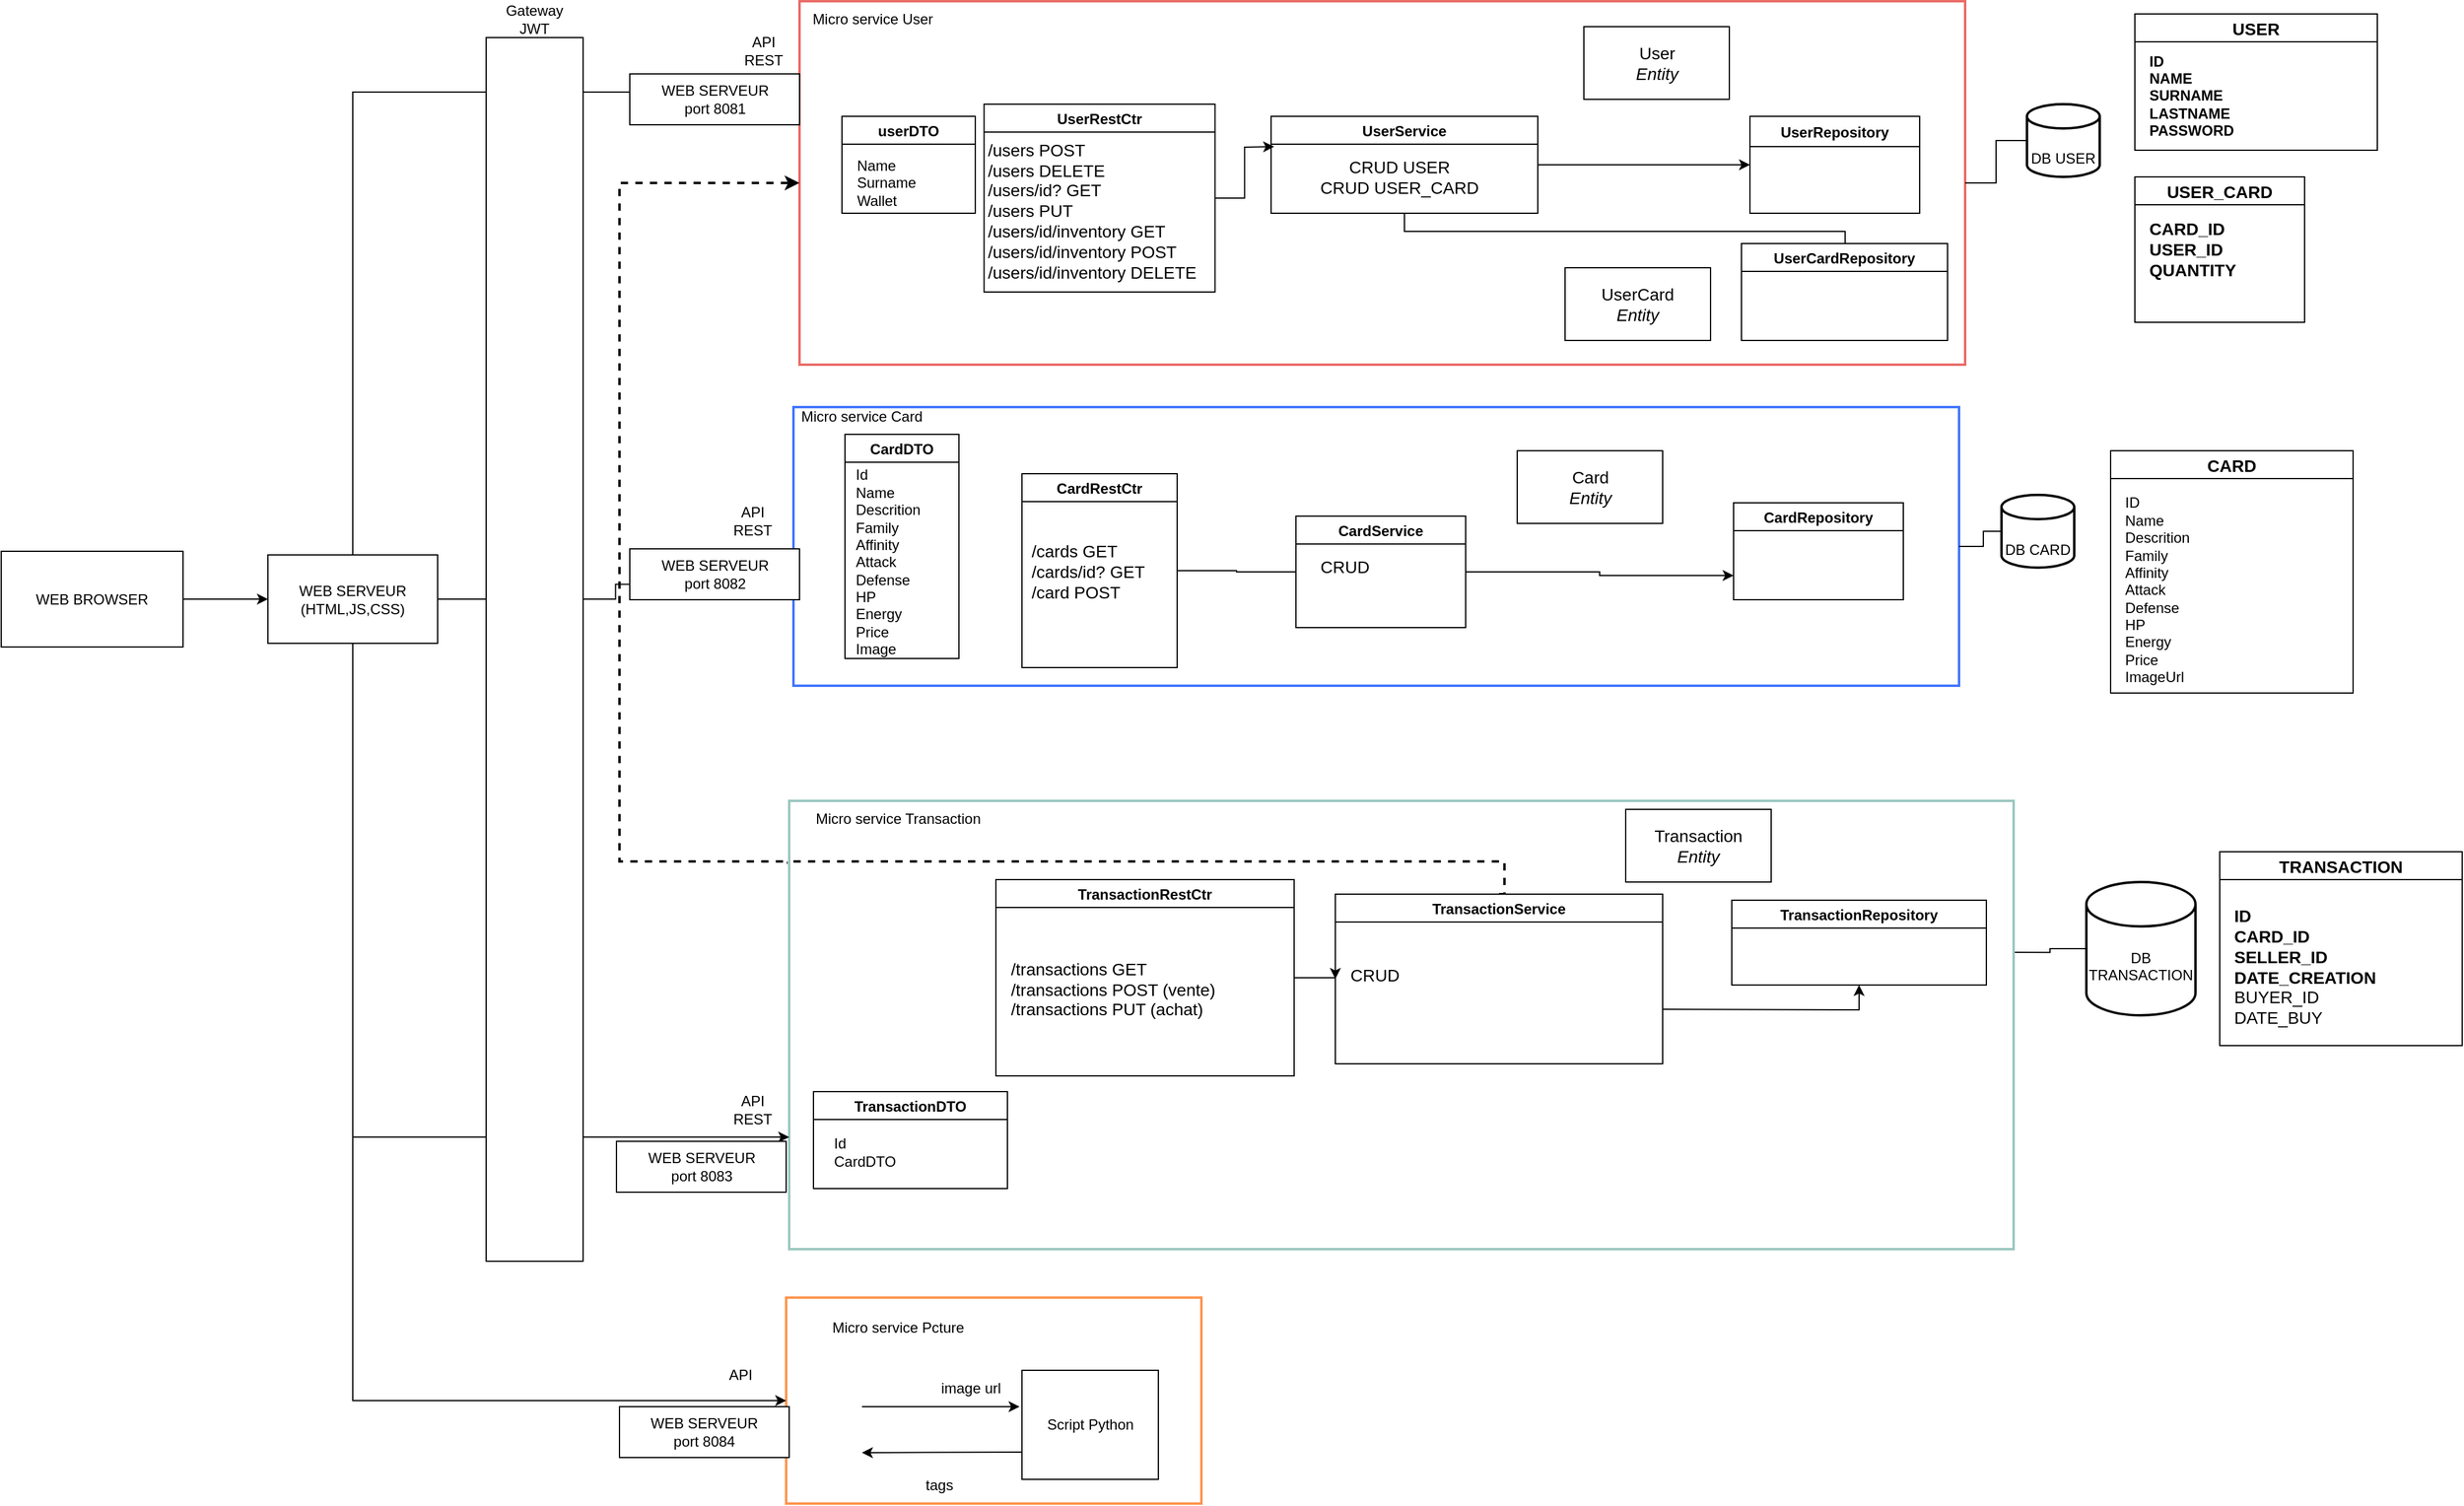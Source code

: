 <mxfile version="18.1.2" type="device"><diagram id="fcTigGx38qZ4BsaVMcVY" name="Page-1"><mxGraphModel dx="2664" dy="1000" grid="1" gridSize="10" guides="1" tooltips="1" connect="1" arrows="1" fold="1" page="1" pageScale="1" pageWidth="827" pageHeight="1169" math="0" shadow="0"><root><mxCell id="0"/><mxCell id="1" parent="0"/><mxCell id="7gq1FU1SA3FntrgrSSKf-5" value="" style="rounded=0;whiteSpace=wrap;html=1;fillColor=none;strokeWidth=2;strokeColor=#4275FF;" vertex="1" parent="1"><mxGeometry x="193.5" y="355" width="961.5" height="230" as="geometry"/></mxCell><mxCell id="7gq1FU1SA3FntrgrSSKf-1" value="" style="rounded=0;whiteSpace=wrap;html=1;fillColor=none;strokeColor=#EA6B66;strokeWidth=2;" vertex="1" parent="1"><mxGeometry x="198.5" y="20" width="961.5" height="300" as="geometry"/></mxCell><mxCell id="7gq1FU1SA3FntrgrSSKf-20" value="" style="rounded=0;whiteSpace=wrap;html=1;fillColor=none;strokeColor=#FF944D;strokeWidth=2;" vertex="1" parent="1"><mxGeometry x="187.5" y="1090" width="342.5" height="170" as="geometry"/></mxCell><mxCell id="7gq1FU1SA3FntrgrSSKf-52" style="edgeStyle=orthogonalEdgeStyle;rounded=0;orthogonalLoop=1;jettySize=auto;html=1;entryX=0;entryY=0.5;entryDx=0;entryDy=0;startArrow=none;startFill=0;endArrow=classic;endFill=1;exitX=0.001;exitY=0.151;exitDx=0;exitDy=0;exitPerimeter=0;strokeWidth=2;dashed=1;" edge="1" parent="1" source="7gq1FU1SA3FntrgrSSKf-9" target="7gq1FU1SA3FntrgrSSKf-1"><mxGeometry relative="1" as="geometry"><Array as="points"><mxPoint x="190" y="730"/><mxPoint x="50" y="730"/><mxPoint x="50" y="170"/></Array></mxGeometry></mxCell><mxCell id="7gq1FU1SA3FntrgrSSKf-9" value="" style="rounded=0;whiteSpace=wrap;html=1;fillColor=none;strokeColor=#9AC7BF;strokeWidth=2;" vertex="1" parent="1"><mxGeometry x="190" y="680" width="1010" height="370" as="geometry"/></mxCell><mxCell id="7gq1FU1SA3FntrgrSSKf-2" style="edgeStyle=orthogonalEdgeStyle;rounded=0;orthogonalLoop=1;jettySize=auto;html=1;entryX=0;entryY=0.25;entryDx=0;entryDy=0;exitX=0.5;exitY=0;exitDx=0;exitDy=0;" edge="1" parent="1" source="4_wyoMb4KqiYwlfy0WSD-1" target="7gq1FU1SA3FntrgrSSKf-1"><mxGeometry relative="1" as="geometry"/></mxCell><mxCell id="7gq1FU1SA3FntrgrSSKf-7" style="edgeStyle=orthogonalEdgeStyle;rounded=0;orthogonalLoop=1;jettySize=auto;html=1;entryX=0.003;entryY=0.636;entryDx=0;entryDy=0;entryPerimeter=0;" edge="1" parent="1" source="4_wyoMb4KqiYwlfy0WSD-1" target="7gq1FU1SA3FntrgrSSKf-5"><mxGeometry relative="1" as="geometry"/></mxCell><mxCell id="7gq1FU1SA3FntrgrSSKf-10" style="edgeStyle=orthogonalEdgeStyle;rounded=0;orthogonalLoop=1;jettySize=auto;html=1;entryX=0;entryY=0.75;entryDx=0;entryDy=0;exitX=0.5;exitY=1;exitDx=0;exitDy=0;" edge="1" parent="1" source="4_wyoMb4KqiYwlfy0WSD-1" target="7gq1FU1SA3FntrgrSSKf-9"><mxGeometry relative="1" as="geometry"/></mxCell><mxCell id="7gq1FU1SA3FntrgrSSKf-21" style="edgeStyle=orthogonalEdgeStyle;rounded=0;orthogonalLoop=1;jettySize=auto;html=1;entryX=0;entryY=0.5;entryDx=0;entryDy=0;exitX=0.5;exitY=1;exitDx=0;exitDy=0;" edge="1" parent="1" source="4_wyoMb4KqiYwlfy0WSD-1" target="7gq1FU1SA3FntrgrSSKf-20"><mxGeometry relative="1" as="geometry"/></mxCell><mxCell id="4_wyoMb4KqiYwlfy0WSD-1" value="&lt;div&gt;WEB SERVEUR&lt;/div&gt;&lt;div&gt;(HTML,JS,CSS)&lt;br&gt;&lt;/div&gt;" style="rounded=0;whiteSpace=wrap;html=1;" parent="1" vertex="1"><mxGeometry x="-240" y="477" width="140" height="73" as="geometry"/></mxCell><mxCell id="LTaw75LtUhF4vkiSCmDB-7" style="edgeStyle=orthogonalEdgeStyle;rounded=0;orthogonalLoop=1;jettySize=auto;html=1;exitX=1;exitY=0.5;exitDx=0;exitDy=0;" parent="1" source="4_wyoMb4KqiYwlfy0WSD-3" edge="1"><mxGeometry relative="1" as="geometry"><mxPoint x="590" y="140" as="targetPoint"/></mxGeometry></mxCell><mxCell id="4_wyoMb4KqiYwlfy0WSD-3" value="UserRestCtr" style="swimlane;" parent="1" vertex="1"><mxGeometry x="350.75" y="105" width="190.5" height="155" as="geometry"/></mxCell><mxCell id="4_wyoMb4KqiYwlfy0WSD-4" value="&lt;div align=&quot;left&quot;&gt;/users POST&lt;br&gt;&lt;/div&gt;&lt;div style=&quot;font-size: 14px&quot; align=&quot;left&quot;&gt;/users DELETE&lt;br style=&quot;font-size: 14px&quot;&gt;&lt;/div&gt;&lt;div&gt;/users/id? GET&lt;/div&gt;&lt;div&gt;/users PUT&lt;/div&gt;&lt;div&gt;/users/id/inventory GET&lt;/div&gt;&lt;div&gt;/users/id/inventory POST&lt;/div&gt;&lt;div&gt;/users/id/inventory DELETE&lt;br&gt;&lt;/div&gt;" style="text;html=1;align=left;verticalAlign=middle;resizable=0;points=[];autosize=1;strokeColor=none;fillColor=none;fontSize=14;" parent="4_wyoMb4KqiYwlfy0WSD-3" vertex="1"><mxGeometry x="1" y="28" width="190" height="120" as="geometry"/></mxCell><mxCell id="7gq1FU1SA3FntrgrSSKf-51" style="edgeStyle=orthogonalEdgeStyle;rounded=0;orthogonalLoop=1;jettySize=auto;html=1;startArrow=none;startFill=0;endArrow=none;endFill=0;" edge="1" parent="1" source="4_wyoMb4KqiYwlfy0WSD-6" target="4_wyoMb4KqiYwlfy0WSD-13"><mxGeometry relative="1" as="geometry"/></mxCell><mxCell id="4_wyoMb4KqiYwlfy0WSD-6" value="CardRestCtr" style="swimlane;" parent="1" vertex="1"><mxGeometry x="382" y="410" width="128" height="160" as="geometry"/></mxCell><mxCell id="4_wyoMb4KqiYwlfy0WSD-7" value="&lt;div align=&quot;left&quot;&gt;/cards GET&lt;br&gt;&lt;/div&gt;&lt;div align=&quot;left&quot;&gt;/cards/id? GET&lt;/div&gt;&lt;div align=&quot;left&quot;&gt;/card POST&lt;br&gt;&lt;/div&gt;" style="text;html=1;align=left;verticalAlign=middle;resizable=0;points=[];autosize=1;strokeColor=none;fillColor=none;fontSize=14;" parent="4_wyoMb4KqiYwlfy0WSD-6" vertex="1"><mxGeometry x="6" y="51" width="110" height="60" as="geometry"/></mxCell><mxCell id="V9Zq1MXGziSnZ7ArMYjw-16" value="CardDTO" style="swimlane;fillColor=none;" parent="4_wyoMb4KqiYwlfy0WSD-6" vertex="1"><mxGeometry x="-146" y="-32.5" width="94" height="185" as="geometry"/></mxCell><mxCell id="V9Zq1MXGziSnZ7ArMYjw-17" value="&lt;div&gt;Id&lt;/div&gt;&lt;div&gt;Name&lt;br&gt;&lt;/div&gt;&lt;div&gt;Descrition&lt;/div&gt;&lt;div&gt;Family&lt;/div&gt;&lt;div&gt;Affinity&lt;/div&gt;&lt;div&gt;Attack&lt;/div&gt;&lt;div&gt;Defense&lt;/div&gt;&lt;div&gt;HP&lt;/div&gt;&lt;div&gt;Energy&lt;/div&gt;&lt;div&gt;Price&lt;br&gt;&lt;/div&gt;&lt;div&gt;Image&lt;/div&gt;" style="text;html=1;align=left;verticalAlign=middle;resizable=0;points=[];autosize=1;strokeColor=none;fillColor=none;" parent="V9Zq1MXGziSnZ7ArMYjw-16" vertex="1"><mxGeometry x="7" y="25" width="80" height="160" as="geometry"/></mxCell><mxCell id="4_wyoMb4KqiYwlfy0WSD-8" value="&lt;div&gt;User&lt;/div&gt;&lt;i&gt;Entity&lt;/i&gt;" style="rounded=0;whiteSpace=wrap;html=1;fontSize=14;fillColor=default;" parent="1" vertex="1"><mxGeometry x="845.5" y="41" width="120" height="60" as="geometry"/></mxCell><mxCell id="4_wyoMb4KqiYwlfy0WSD-21" style="edgeStyle=orthogonalEdgeStyle;rounded=0;orthogonalLoop=1;jettySize=auto;html=1;entryX=0;entryY=0.5;entryDx=0;entryDy=0;fontSize=14;" parent="1" source="4_wyoMb4KqiYwlfy0WSD-9" target="4_wyoMb4KqiYwlfy0WSD-11" edge="1"><mxGeometry relative="1" as="geometry"/></mxCell><mxCell id="7gq1FU1SA3FntrgrSSKf-50" style="edgeStyle=orthogonalEdgeStyle;rounded=0;orthogonalLoop=1;jettySize=auto;html=1;startArrow=none;startFill=0;endArrow=none;endFill=0;" edge="1" parent="1" source="4_wyoMb4KqiYwlfy0WSD-9" target="7gq1FU1SA3FntrgrSSKf-48"><mxGeometry relative="1" as="geometry"><Array as="points"><mxPoint x="698" y="210"/><mxPoint x="1061" y="210"/></Array></mxGeometry></mxCell><mxCell id="4_wyoMb4KqiYwlfy0WSD-9" value="UserService" style="swimlane;" parent="1" vertex="1"><mxGeometry x="587.5" y="115" width="220" height="80" as="geometry"/></mxCell><mxCell id="4_wyoMb4KqiYwlfy0WSD-11" value="UserRepository" style="swimlane;startSize=25;" parent="1" vertex="1"><mxGeometry x="982.5" y="115" width="140" height="80" as="geometry"/></mxCell><mxCell id="4_wyoMb4KqiYwlfy0WSD-13" value="CardService" style="swimlane;" parent="1" vertex="1"><mxGeometry x="608" y="445" width="140" height="92" as="geometry"/></mxCell><mxCell id="4_wyoMb4KqiYwlfy0WSD-17" value="CRUD&lt;div align=&quot;left&quot;&gt;&lt;br&gt;&lt;/div&gt;" style="text;html=1;align=center;verticalAlign=middle;resizable=0;points=[];autosize=1;strokeColor=none;fillColor=none;fontSize=14;" parent="4_wyoMb4KqiYwlfy0WSD-13" vertex="1"><mxGeometry x="10" y="30" width="60" height="40" as="geometry"/></mxCell><mxCell id="4_wyoMb4KqiYwlfy0WSD-19" style="edgeStyle=orthogonalEdgeStyle;rounded=0;orthogonalLoop=1;jettySize=auto;html=1;fontSize=14;exitX=1;exitY=0.5;exitDx=0;exitDy=0;entryX=0;entryY=0.75;entryDx=0;entryDy=0;" parent="1" source="4_wyoMb4KqiYwlfy0WSD-13" target="4_wyoMb4KqiYwlfy0WSD-15" edge="1"><mxGeometry relative="1" as="geometry"><mxPoint x="982" y="490" as="targetPoint"/></mxGeometry></mxCell><mxCell id="4_wyoMb4KqiYwlfy0WSD-15" value="CardRepository" style="swimlane;" parent="1" vertex="1"><mxGeometry x="969" y="434" width="140" height="80" as="geometry"/></mxCell><mxCell id="4_wyoMb4KqiYwlfy0WSD-16" value="&lt;div&gt;Card&lt;/div&gt;&lt;div&gt;&lt;i&gt;Entity&lt;/i&gt;&lt;br&gt;&lt;/div&gt;" style="rounded=0;whiteSpace=wrap;html=1;fontSize=14;fillColor=default;" parent="1" vertex="1"><mxGeometry x="790.5" y="391" width="120" height="60" as="geometry"/></mxCell><mxCell id="7gq1FU1SA3FntrgrSSKf-54" style="edgeStyle=orthogonalEdgeStyle;rounded=0;orthogonalLoop=1;jettySize=auto;html=1;entryX=-0.002;entryY=0.138;entryDx=0;entryDy=0;entryPerimeter=0;startArrow=none;startFill=0;endArrow=none;endFill=0;exitX=0.5;exitY=0;exitDx=0;exitDy=0;strokeWidth=2;dashed=1;" edge="1" parent="1" source="4_wyoMb4KqiYwlfy0WSD-25" target="7gq1FU1SA3FntrgrSSKf-9"><mxGeometry relative="1" as="geometry"><Array as="points"><mxPoint x="780" y="757"/><mxPoint x="780" y="730"/><mxPoint x="193" y="730"/><mxPoint x="193" y="731"/></Array></mxGeometry></mxCell><mxCell id="4_wyoMb4KqiYwlfy0WSD-25" value="TransactionService" style="swimlane;" parent="1" vertex="1"><mxGeometry x="640.5" y="757" width="270" height="140" as="geometry"/></mxCell><mxCell id="4_wyoMb4KqiYwlfy0WSD-26" value="CRUD&lt;div&gt;&lt;br&gt;&lt;/div&gt;" style="text;html=1;align=left;verticalAlign=middle;resizable=0;points=[];autosize=1;strokeColor=none;fillColor=none;fontSize=14;" parent="4_wyoMb4KqiYwlfy0WSD-25" vertex="1"><mxGeometry x="10" y="55" width="60" height="40" as="geometry"/></mxCell><mxCell id="4_wyoMb4KqiYwlfy0WSD-28" value="TRANSACTION" style="swimlane;fontSize=14;fillColor=default;" parent="1" vertex="1"><mxGeometry x="1370" y="722" width="200" height="160" as="geometry"/></mxCell><mxCell id="4_wyoMb4KqiYwlfy0WSD-29" value="&lt;div align=&quot;left&quot;&gt;&lt;b&gt;ID&lt;/b&gt;&lt;/div&gt;&lt;div align=&quot;left&quot;&gt;&lt;b&gt;CARD_ID&lt;br&gt;&lt;/b&gt;&lt;/div&gt;&lt;div&gt;&lt;b&gt;SELLER_ID&lt;/b&gt;&lt;/div&gt;&lt;div&gt;&lt;div&gt;&lt;b&gt;DATE_CREATION&lt;/b&gt;&lt;/div&gt;&lt;b&gt;&lt;/b&gt;&lt;/div&gt;&lt;div&gt;BUYER_ID&lt;/div&gt;&lt;div&gt;DATE_BUY&lt;br&gt;&lt;/div&gt;" style="text;html=1;align=left;verticalAlign=middle;resizable=0;points=[];autosize=1;strokeColor=none;fillColor=none;fontSize=14;" parent="4_wyoMb4KqiYwlfy0WSD-28" vertex="1"><mxGeometry x="10" y="40" width="150" height="110" as="geometry"/></mxCell><mxCell id="4_wyoMb4KqiYwlfy0WSD-30" value="USER_CARD" style="swimlane;fontSize=14;fillColor=default;" parent="1" vertex="1"><mxGeometry x="1300" y="165" width="140" height="120" as="geometry"/></mxCell><mxCell id="4_wyoMb4KqiYwlfy0WSD-31" value="&lt;div align=&quot;left&quot;&gt;&lt;b&gt;CARD_ID&lt;br&gt;&lt;/b&gt;&lt;/div&gt;&lt;div align=&quot;left&quot;&gt;&lt;b&gt;USER_ID&lt;br&gt;&lt;/b&gt;&lt;/div&gt;&lt;div&gt;&lt;b&gt;QUANTITY&lt;/b&gt;&lt;br&gt;&lt;/div&gt;" style="text;html=1;align=left;verticalAlign=middle;resizable=0;points=[];autosize=1;strokeColor=none;fillColor=none;fontSize=14;" parent="4_wyoMb4KqiYwlfy0WSD-30" vertex="1"><mxGeometry x="10" y="30" width="100" height="60" as="geometry"/></mxCell><mxCell id="4_wyoMb4KqiYwlfy0WSD-33" value="TransactionRepository" style="swimlane;" parent="1" vertex="1"><mxGeometry x="967.5" y="762" width="210" height="70" as="geometry"/></mxCell><mxCell id="4_wyoMb4KqiYwlfy0WSD-34" value="TransactionRestCtr" style="swimlane;" parent="1" vertex="1"><mxGeometry x="360.5" y="745" width="246" height="162" as="geometry"/></mxCell><mxCell id="4_wyoMb4KqiYwlfy0WSD-35" value="&lt;div&gt;&lt;br&gt;&lt;div&gt;/transactions GET&lt;/div&gt;&lt;/div&gt;&lt;div&gt;/transactions POST (vente)&lt;br&gt;&lt;/div&gt;&lt;div&gt;/transactions PUT (achat)&lt;br&gt;&lt;/div&gt;" style="text;html=1;align=left;verticalAlign=middle;resizable=0;points=[];autosize=1;strokeColor=none;fillColor=none;fontSize=14;" parent="4_wyoMb4KqiYwlfy0WSD-34" vertex="1"><mxGeometry x="10" y="47" width="180" height="70" as="geometry"/></mxCell><mxCell id="4_wyoMb4KqiYwlfy0WSD-38" style="edgeStyle=orthogonalEdgeStyle;rounded=0;orthogonalLoop=1;jettySize=auto;html=1;entryX=0;entryY=0.5;entryDx=0;entryDy=0;fontSize=14;exitX=1;exitY=0.5;exitDx=0;exitDy=0;" parent="1" source="4_wyoMb4KqiYwlfy0WSD-34" target="4_wyoMb4KqiYwlfy0WSD-25" edge="1"><mxGeometry relative="1" as="geometry"/></mxCell><mxCell id="4_wyoMb4KqiYwlfy0WSD-39" style="edgeStyle=orthogonalEdgeStyle;rounded=0;orthogonalLoop=1;jettySize=auto;html=1;entryX=0.5;entryY=1;entryDx=0;entryDy=0;fontSize=14;" parent="1" target="4_wyoMb4KqiYwlfy0WSD-33" edge="1"><mxGeometry relative="1" as="geometry"><mxPoint x="910" y="852" as="sourcePoint"/></mxGeometry></mxCell><mxCell id="4_wyoMb4KqiYwlfy0WSD-36" value="&lt;div&gt;Transaction&lt;/div&gt;&lt;div&gt;&lt;i&gt;Entity&lt;/i&gt;&lt;br&gt;&lt;/div&gt;" style="rounded=0;whiteSpace=wrap;html=1;fontSize=14;fillColor=default;" parent="1" vertex="1"><mxGeometry x="880" y="687" width="120" height="60" as="geometry"/></mxCell><mxCell id="V9Zq1MXGziSnZ7ArMYjw-6" value="CARD" style="swimlane;fontSize=14;fillColor=default;" parent="1" vertex="1"><mxGeometry x="1280" y="391" width="200" height="200" as="geometry"/></mxCell><mxCell id="V9Zq1MXGziSnZ7ArMYjw-24" value="&lt;div&gt;ID&lt;/div&gt;&lt;div&gt;Name&lt;br&gt;&lt;/div&gt;&lt;div&gt;Descrition&lt;/div&gt;&lt;div&gt;Family&lt;/div&gt;&lt;div&gt;Affinity&lt;/div&gt;&lt;div&gt;Attack&lt;/div&gt;&lt;div&gt;Defense&lt;/div&gt;&lt;div&gt;HP&lt;/div&gt;&lt;div&gt;Energy&lt;/div&gt;&lt;div&gt;Price&lt;br&gt;&lt;/div&gt;&lt;div&gt;ImageUrl&lt;/div&gt;" style="text;html=1;align=left;verticalAlign=middle;resizable=0;points=[];autosize=1;strokeColor=none;fillColor=none;" parent="V9Zq1MXGziSnZ7ArMYjw-6" vertex="1"><mxGeometry x="10" y="35" width="80" height="160" as="geometry"/></mxCell><mxCell id="V9Zq1MXGziSnZ7ArMYjw-8" value="USER" style="swimlane;fontSize=14;fillColor=default;" parent="1" vertex="1"><mxGeometry x="1300" y="30.5" width="200" height="112.5" as="geometry"/></mxCell><mxCell id="V9Zq1MXGziSnZ7ArMYjw-25" value="&lt;div&gt;&lt;b&gt;ID&lt;/b&gt;&lt;/div&gt;&lt;div&gt;&lt;b&gt;NAME&lt;/b&gt;&lt;/div&gt;&lt;div&gt;&lt;b&gt;SURNAME&lt;/b&gt;&lt;/div&gt;&lt;div&gt;&lt;b&gt;LASTNAME&lt;/b&gt;&lt;/div&gt;&lt;div&gt;&lt;b&gt;PASSWORD&lt;/b&gt;&lt;br&gt;&lt;/div&gt;" style="text;html=1;align=left;verticalAlign=middle;resizable=0;points=[];autosize=1;strokeColor=none;fillColor=none;" parent="V9Zq1MXGziSnZ7ArMYjw-8" vertex="1"><mxGeometry x="10" y="27.5" width="90" height="80" as="geometry"/></mxCell><mxCell id="V9Zq1MXGziSnZ7ArMYjw-14" value="userDTO" style="swimlane;fillColor=none;" parent="1" vertex="1"><mxGeometry x="233.5" y="115" width="110" height="80" as="geometry"/></mxCell><mxCell id="V9Zq1MXGziSnZ7ArMYjw-15" value="&lt;div align=&quot;left&quot;&gt;Name&lt;/div&gt;&lt;div align=&quot;left&quot;&gt;Surname&lt;br&gt;&lt;/div&gt;&lt;div align=&quot;left&quot;&gt;Wallet&lt;br&gt;&lt;/div&gt;" style="text;html=1;align=left;verticalAlign=middle;resizable=0;points=[];autosize=1;strokeColor=none;fillColor=none;" parent="V9Zq1MXGziSnZ7ArMYjw-14" vertex="1"><mxGeometry x="10" y="30" width="70" height="50" as="geometry"/></mxCell><mxCell id="V9Zq1MXGziSnZ7ArMYjw-18" value="TransactionDTO" style="swimlane;fillColor=none;" parent="1" vertex="1"><mxGeometry x="210" y="920" width="160" height="80" as="geometry"/></mxCell><mxCell id="V9Zq1MXGziSnZ7ArMYjw-20" value="&lt;div&gt;Id&lt;/div&gt;&lt;div&gt;CardDTO&lt;br&gt;&lt;/div&gt;" style="text;html=1;align=left;verticalAlign=middle;resizable=0;points=[];autosize=1;strokeColor=none;fillColor=none;" parent="V9Zq1MXGziSnZ7ArMYjw-18" vertex="1"><mxGeometry x="15" y="35" width="70" height="30" as="geometry"/></mxCell><mxCell id="4_wyoMb4KqiYwlfy0WSD-24" value="&lt;div&gt;CRUD USER&lt;br&gt;&lt;/div&gt;CRUD USER_CARD" style="text;html=1;align=center;verticalAlign=middle;resizable=0;points=[];autosize=1;strokeColor=none;fillColor=none;fontSize=14;" parent="1" vertex="1"><mxGeometry x="617.5" y="145" width="150" height="40" as="geometry"/></mxCell><mxCell id="LTaw75LtUhF4vkiSCmDB-18" style="edgeStyle=orthogonalEdgeStyle;rounded=0;orthogonalLoop=1;jettySize=auto;html=1;exitX=1;exitY=0.5;exitDx=0;exitDy=0;entryX=0;entryY=0.5;entryDx=0;entryDy=0;" parent="1" source="LTaw75LtUhF4vkiSCmDB-8" target="4_wyoMb4KqiYwlfy0WSD-1" edge="1"><mxGeometry relative="1" as="geometry"/></mxCell><mxCell id="LTaw75LtUhF4vkiSCmDB-8" value="WEB BROWSER" style="rounded=0;whiteSpace=wrap;html=1;" parent="1" vertex="1"><mxGeometry x="-460" y="474" width="150" height="79" as="geometry"/></mxCell><mxCell id="7gq1FU1SA3FntrgrSSKf-32" style="edgeStyle=orthogonalEdgeStyle;rounded=0;orthogonalLoop=1;jettySize=auto;html=1;startArrow=none;startFill=0;endArrow=none;endFill=0;" edge="1" parent="1" source="7gq1FU1SA3FntrgrSSKf-1" target="7gq1FU1SA3FntrgrSSKf-15"><mxGeometry relative="1" as="geometry"/></mxCell><mxCell id="7gq1FU1SA3FntrgrSSKf-3" value="&lt;div&gt;API&lt;/div&gt;&lt;div&gt;REST&lt;br&gt;&lt;/div&gt;" style="text;html=1;strokeColor=none;fillColor=none;align=center;verticalAlign=middle;whiteSpace=wrap;rounded=0;" vertex="1" parent="1"><mxGeometry x="138.5" y="45.5" width="60" height="30" as="geometry"/></mxCell><mxCell id="7gq1FU1SA3FntrgrSSKf-4" value="Micro service User" style="text;html=1;strokeColor=none;fillColor=none;align=center;verticalAlign=middle;whiteSpace=wrap;rounded=0;" vertex="1" parent="1"><mxGeometry x="198.5" y="20" width="120" height="30" as="geometry"/></mxCell><mxCell id="7gq1FU1SA3FntrgrSSKf-6" value="&lt;div&gt;API&lt;/div&gt;&lt;div&gt;REST&lt;br&gt;&lt;/div&gt;" style="text;html=1;strokeColor=none;fillColor=none;align=center;verticalAlign=middle;whiteSpace=wrap;rounded=0;" vertex="1" parent="1"><mxGeometry x="130" y="434" width="60" height="30" as="geometry"/></mxCell><mxCell id="7gq1FU1SA3FntrgrSSKf-11" value="&lt;div&gt;API&lt;/div&gt;&lt;div&gt;REST&lt;br&gt;&lt;/div&gt;" style="text;html=1;strokeColor=none;fillColor=none;align=center;verticalAlign=middle;whiteSpace=wrap;rounded=0;" vertex="1" parent="1"><mxGeometry x="130" y="920" width="60" height="30" as="geometry"/></mxCell><mxCell id="7gq1FU1SA3FntrgrSSKf-12" value="Micro service Transaction" style="text;html=1;strokeColor=none;fillColor=none;align=center;verticalAlign=middle;whiteSpace=wrap;rounded=0;" vertex="1" parent="1"><mxGeometry x="190" y="680" width="180" height="30" as="geometry"/></mxCell><mxCell id="7gq1FU1SA3FntrgrSSKf-15" value="&lt;br&gt;&lt;div&gt;&lt;br&gt;&lt;/div&gt;&lt;div&gt;DB USER&lt;/div&gt;" style="strokeWidth=2;html=1;shape=mxgraph.flowchart.database;whiteSpace=wrap;fillColor=none;" vertex="1" parent="1"><mxGeometry x="1211" y="105" width="60" height="60" as="geometry"/></mxCell><mxCell id="7gq1FU1SA3FntrgrSSKf-16" value="&lt;br&gt;&lt;div&gt;&lt;br&gt;&lt;/div&gt;&lt;div&gt;DB CARD&lt;/div&gt;" style="strokeWidth=2;html=1;shape=mxgraph.flowchart.database;whiteSpace=wrap;fillColor=none;" vertex="1" parent="1"><mxGeometry x="1190" y="427.5" width="60" height="60" as="geometry"/></mxCell><mxCell id="7gq1FU1SA3FntrgrSSKf-17" value="&lt;br&gt;&lt;div&gt;&lt;br&gt;&lt;/div&gt;&lt;div&gt;DB TRANSACTION&lt;/div&gt;" style="strokeWidth=2;html=1;shape=mxgraph.flowchart.database;whiteSpace=wrap;fillColor=none;" vertex="1" parent="1"><mxGeometry x="1260" y="747" width="90" height="110" as="geometry"/></mxCell><mxCell id="7gq1FU1SA3FntrgrSSKf-22" value="&lt;div&gt;API&lt;/div&gt;" style="text;html=1;strokeColor=none;fillColor=none;align=center;verticalAlign=middle;whiteSpace=wrap;rounded=0;" vertex="1" parent="1"><mxGeometry x="120" y="1139" width="60" height="30" as="geometry"/></mxCell><mxCell id="7gq1FU1SA3FntrgrSSKf-23" value="Micro service Pcture" style="text;html=1;strokeColor=none;fillColor=none;align=center;verticalAlign=middle;whiteSpace=wrap;rounded=0;" vertex="1" parent="1"><mxGeometry x="190" y="1100" width="180" height="30" as="geometry"/></mxCell><mxCell id="7gq1FU1SA3FntrgrSSKf-26" value="Script Python" style="rounded=0;whiteSpace=wrap;html=1;fillColor=none;" vertex="1" parent="1"><mxGeometry x="382" y="1150" width="112.5" height="90" as="geometry"/></mxCell><mxCell id="7gq1FU1SA3FntrgrSSKf-27" value="" style="endArrow=classic;html=1;rounded=0;" edge="1" parent="1"><mxGeometry width="50" height="50" relative="1" as="geometry"><mxPoint x="250" y="1180" as="sourcePoint"/><mxPoint x="380" y="1180" as="targetPoint"/></mxGeometry></mxCell><mxCell id="7gq1FU1SA3FntrgrSSKf-28" value="image url" style="text;html=1;strokeColor=none;fillColor=none;align=center;verticalAlign=middle;whiteSpace=wrap;rounded=0;" vertex="1" parent="1"><mxGeometry x="310" y="1150" width="60" height="30" as="geometry"/></mxCell><mxCell id="7gq1FU1SA3FntrgrSSKf-29" value="" style="endArrow=none;html=1;rounded=0;endFill=0;startArrow=classic;startFill=1;entryX=0;entryY=0.75;entryDx=0;entryDy=0;" edge="1" parent="1" target="7gq1FU1SA3FntrgrSSKf-26"><mxGeometry width="50" height="50" relative="1" as="geometry"><mxPoint x="250" y="1218" as="sourcePoint"/><mxPoint x="382.0" y="1210" as="targetPoint"/></mxGeometry></mxCell><mxCell id="7gq1FU1SA3FntrgrSSKf-30" value="tags" style="text;html=1;strokeColor=none;fillColor=none;align=center;verticalAlign=middle;whiteSpace=wrap;rounded=0;" vertex="1" parent="1"><mxGeometry x="283.5" y="1230" width="60" height="30" as="geometry"/></mxCell><mxCell id="7gq1FU1SA3FntrgrSSKf-33" style="edgeStyle=orthogonalEdgeStyle;rounded=0;orthogonalLoop=1;jettySize=auto;html=1;startArrow=none;startFill=0;endArrow=none;endFill=0;exitX=1;exitY=0.5;exitDx=0;exitDy=0;" edge="1" parent="1" source="7gq1FU1SA3FntrgrSSKf-5" target="7gq1FU1SA3FntrgrSSKf-16"><mxGeometry relative="1" as="geometry"><mxPoint x="1170.0" y="145" as="sourcePoint"/><mxPoint x="1221" y="145" as="targetPoint"/></mxGeometry></mxCell><mxCell id="7gq1FU1SA3FntrgrSSKf-34" style="edgeStyle=orthogonalEdgeStyle;rounded=0;orthogonalLoop=1;jettySize=auto;html=1;startArrow=none;startFill=0;endArrow=none;endFill=0;entryX=0;entryY=0.5;entryDx=0;entryDy=0;entryPerimeter=0;exitX=1.001;exitY=0.338;exitDx=0;exitDy=0;exitPerimeter=0;" edge="1" parent="1" source="7gq1FU1SA3FntrgrSSKf-9" target="7gq1FU1SA3FntrgrSSKf-17"><mxGeometry relative="1" as="geometry"><mxPoint x="1170.0" y="145" as="sourcePoint"/><mxPoint x="1221" y="145" as="targetPoint"/></mxGeometry></mxCell><mxCell id="7gq1FU1SA3FntrgrSSKf-36" value="&lt;div&gt;WEB SERVEUR&lt;/div&gt;&lt;div&gt;port 8081&lt;br&gt;&lt;/div&gt;" style="rounded=0;whiteSpace=wrap;html=1;" vertex="1" parent="1"><mxGeometry x="58.5" y="80" width="140" height="42" as="geometry"/></mxCell><mxCell id="7gq1FU1SA3FntrgrSSKf-37" value="&lt;div&gt;WEB SERVEUR&lt;/div&gt;&lt;div&gt;port 8082&lt;br&gt;&lt;/div&gt;" style="rounded=0;whiteSpace=wrap;html=1;" vertex="1" parent="1"><mxGeometry x="58.5" y="472" width="140" height="42" as="geometry"/></mxCell><mxCell id="7gq1FU1SA3FntrgrSSKf-39" value="&lt;div&gt;WEB SERVEUR&lt;/div&gt;&lt;div&gt;port 8083&lt;/div&gt;" style="rounded=0;whiteSpace=wrap;html=1;" vertex="1" parent="1"><mxGeometry x="47.5" y="961" width="140" height="42" as="geometry"/></mxCell><mxCell id="7gq1FU1SA3FntrgrSSKf-40" value="&lt;div&gt;WEB SERVEUR&lt;/div&gt;&lt;div&gt;port 8084&lt;/div&gt;" style="rounded=0;whiteSpace=wrap;html=1;" vertex="1" parent="1"><mxGeometry x="50" y="1180" width="140" height="42" as="geometry"/></mxCell><mxCell id="7gq1FU1SA3FntrgrSSKf-41" value="" style="rounded=0;whiteSpace=wrap;html=1;fillColor=default;" vertex="1" parent="1"><mxGeometry x="-60" y="50" width="80" height="1010" as="geometry"/></mxCell><mxCell id="7gq1FU1SA3FntrgrSSKf-42" value="&lt;div&gt;Gateway&lt;/div&gt;&lt;div&gt;JWT&lt;/div&gt;" style="text;html=1;strokeColor=none;fillColor=none;align=center;verticalAlign=middle;whiteSpace=wrap;rounded=0;" vertex="1" parent="1"><mxGeometry x="-50" y="20" width="60" height="30" as="geometry"/></mxCell><mxCell id="7gq1FU1SA3FntrgrSSKf-48" value="UserCardRepository" style="swimlane;" vertex="1" parent="1"><mxGeometry x="975.5" y="220" width="170" height="80" as="geometry"/></mxCell><mxCell id="7gq1FU1SA3FntrgrSSKf-49" value="UserCard&lt;div&gt;&lt;i&gt;Entity&lt;/i&gt;&lt;br&gt;&lt;/div&gt;" style="rounded=0;whiteSpace=wrap;html=1;fontSize=14;fillColor=default;" vertex="1" parent="1"><mxGeometry x="830" y="240" width="120" height="60" as="geometry"/></mxCell><mxCell id="7gq1FU1SA3FntrgrSSKf-8" value="Micro service Card" style="text;html=1;strokeColor=none;fillColor=none;align=center;verticalAlign=middle;whiteSpace=wrap;rounded=0;" vertex="1" parent="1"><mxGeometry x="190" y="347.5" width="120" height="30" as="geometry"/></mxCell></root></mxGraphModel></diagram></mxfile>